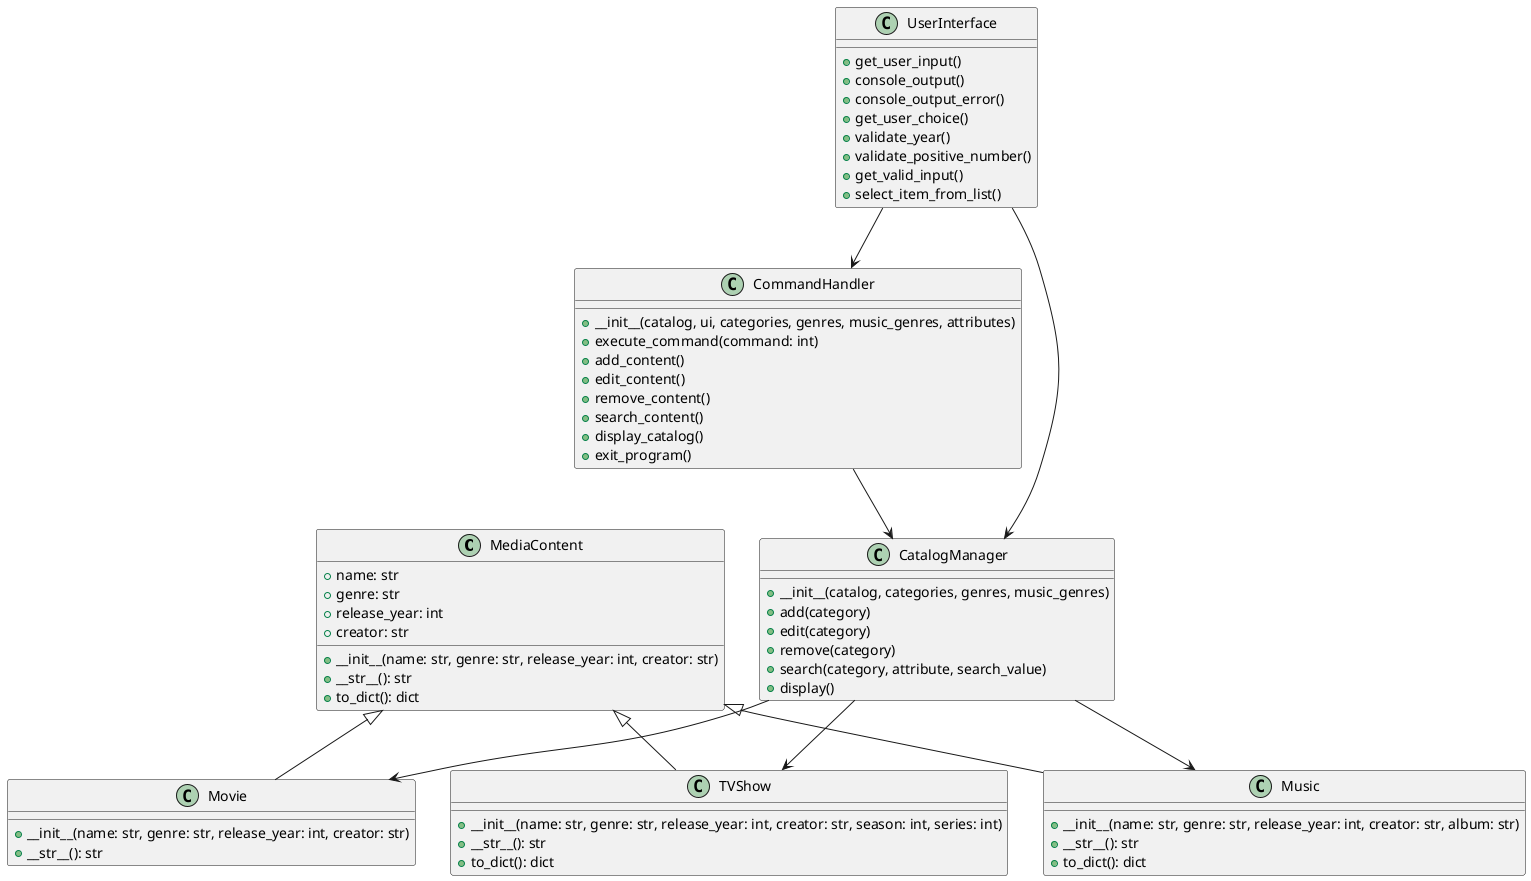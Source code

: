 @startuml

class MediaContent {
    +name: str
    +genre: str
    +release_year: int
    +creator: str
    +__init__(name: str, genre: str, release_year: int, creator: str)
    +__str__(): str
    +to_dict(): dict
}

class Movie {
    +__init__(name: str, genre: str, release_year: int, creator: str)
    +__str__(): str
}

class TVShow {
    +__init__(name: str, genre: str, release_year: int, creator: str, season: int, series: int)
    +__str__(): str
    +to_dict(): dict
}

class Music {
    +__init__(name: str, genre: str, release_year: int, creator: str, album: str)
    +__str__(): str
    +to_dict(): dict
}

class CommandHandler {
    +__init__(catalog, ui, categories, genres, music_genres, attributes)
    +execute_command(command: int)
    +add_content()
    +edit_content()
    +remove_content()
    +search_content()
    +display_catalog()
    +exit_program()
}

class CatalogManager {
    +__init__(catalog, categories, genres, music_genres)
    +add(category)
    +edit(category)
    +remove(category)
    +search(category, attribute, search_value)
    +display()
}

class UserInterface {
    +get_user_input()
    +console_output()
    +console_output_error()
    +get_user_choice()
    +validate_year()
    +validate_positive_number()
    +get_valid_input()
    +select_item_from_list()
}

MediaContent <|-- Movie
MediaContent <|-- TVShow
MediaContent <|-- Music

CommandHandler --> CatalogManager

UserInterface --> CatalogManager
UserInterface --> CommandHandler

CatalogManager --> Movie
CatalogManager --> TVShow
CatalogManager --> Music

@enduml
